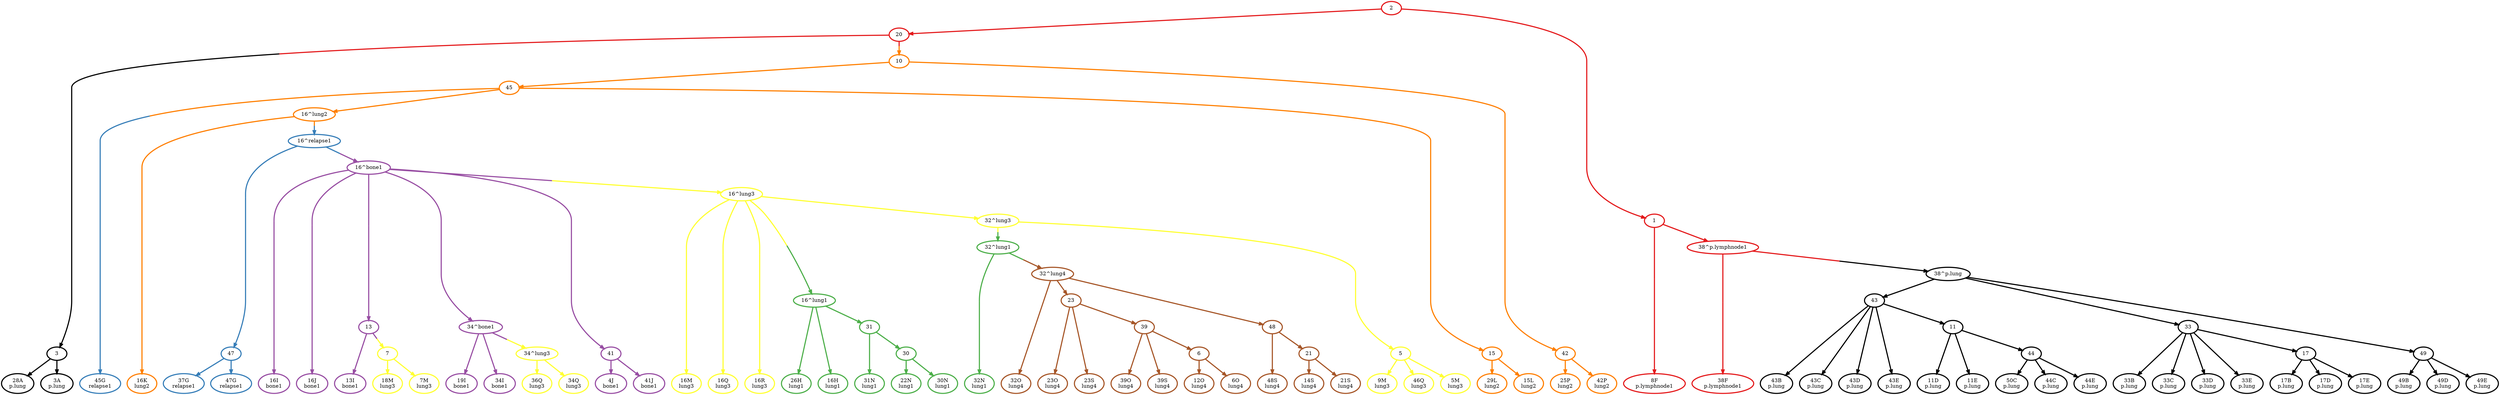 digraph T {
	{
		rank=same
		0 [penwidth=3,colorscheme=set19,color=0,label="28A\np.lung"]
		1 [penwidth=3,colorscheme=set19,color=0,label="3A\np.lung"]
		2 [penwidth=3,colorscheme=set19,color=0,label="43B\np.lung"]
		3 [penwidth=3,colorscheme=set19,color=0,label="43C\np.lung"]
		4 [penwidth=3,colorscheme=set19,color=0,label="43D\np.lung"]
		5 [penwidth=3,colorscheme=set19,color=0,label="43E\np.lung"]
		6 [penwidth=3,colorscheme=set19,color=0,label="11D\np.lung"]
		7 [penwidth=3,colorscheme=set19,color=0,label="11E\np.lung"]
		8 [penwidth=3,colorscheme=set19,color=0,label="33B\np.lung"]
		9 [penwidth=3,colorscheme=set19,color=0,label="33C\np.lung"]
		10 [penwidth=3,colorscheme=set19,color=0,label="33D\np.lung"]
		11 [penwidth=3,colorscheme=set19,color=0,label="33E\np.lung"]
		12 [penwidth=3,colorscheme=set19,color=0,label="50C\np.lung"]
		13 [penwidth=3,colorscheme=set19,color=0,label="44C\np.lung"]
		14 [penwidth=3,colorscheme=set19,color=0,label="44E\np.lung"]
		15 [penwidth=3,colorscheme=set19,color=0,label="17B\np.lung"]
		16 [penwidth=3,colorscheme=set19,color=0,label="17D\np.lung"]
		17 [penwidth=3,colorscheme=set19,color=0,label="17E\np.lung"]
		18 [penwidth=3,colorscheme=set19,color=0,label="49B\np.lung"]
		19 [penwidth=3,colorscheme=set19,color=0,label="49D\np.lung"]
		20 [penwidth=3,colorscheme=set19,color=0,label="49E\np.lung"]
		21 [penwidth=3,colorscheme=set19,color=1,label="8F\np.lymphnode1"]
		22 [penwidth=3,colorscheme=set19,color=1,label="38F\np.lymphnode1"]
		23 [penwidth=3,colorscheme=set19,color=2,label="37G\nrelapse1"]
		24 [penwidth=3,colorscheme=set19,color=2,label="47G\nrelapse1"]
		25 [penwidth=3,colorscheme=set19,color=3,label="32N\nlung1"]
		26 [penwidth=3,colorscheme=set19,color=3,label="26H\nlung1"]
		27 [penwidth=3,colorscheme=set19,color=3,label="16H\nlung1"]
		28 [penwidth=3,colorscheme=set19,color=3,label="31N\nlung1"]
		29 [penwidth=3,colorscheme=set19,color=3,label="22N\nlung1"]
		30 [penwidth=3,colorscheme=set19,color=3,label="30N\nlung1"]
		31 [penwidth=3,colorscheme=set19,color=4,label="13I\nbone1"]
		32 [penwidth=3,colorscheme=set19,color=4,label="16I\nbone1"]
		33 [penwidth=3,colorscheme=set19,color=4,label="16J\nbone1"]
		34 [penwidth=3,colorscheme=set19,color=4,label="19I\nbone1"]
		35 [penwidth=3,colorscheme=set19,color=4,label="34I\nbone1"]
		36 [penwidth=3,colorscheme=set19,color=4,label="4J\nbone1"]
		37 [penwidth=3,colorscheme=set19,color=4,label="41J\nbone1"]
		38 [penwidth=3,colorscheme=set19,color=2,label="45G\nrelapse1"]
		39 [penwidth=3,colorscheme=set19,color=5,label="16K\nlung2"]
		40 [penwidth=3,colorscheme=set19,color=5,label="29L\nlung2"]
		41 [penwidth=3,colorscheme=set19,color=5,label="15L\nlung2"]
		42 [penwidth=3,colorscheme=set19,color=5,label="25P\nlung2"]
		43 [penwidth=3,colorscheme=set19,color=5,label="42P\nlung2"]
		44 [penwidth=3,colorscheme=set19,color=6,label="9M\nlung3"]
		45 [penwidth=3,colorscheme=set19,color=6,label="46Q\nlung3"]
		46 [penwidth=3,colorscheme=set19,color=6,label="5M\nlung3"]
		47 [penwidth=3,colorscheme=set19,color=6,label="18M\nlung3"]
		48 [penwidth=3,colorscheme=set19,color=6,label="7M\nlung3"]
		49 [penwidth=3,colorscheme=set19,color=6,label="16M\nlung3"]
		50 [penwidth=3,colorscheme=set19,color=6,label="16Q\nlung3"]
		51 [penwidth=3,colorscheme=set19,color=6,label="16R\nlung3"]
		52 [penwidth=3,colorscheme=set19,color=6,label="36Q\nlung3"]
		53 [penwidth=3,colorscheme=set19,color=6,label="34Q\nlung3"]
		54 [penwidth=3,colorscheme=set19,color=7,label="32O\nlung4"]
		55 [penwidth=3,colorscheme=set19,color=7,label="39O\nlung4"]
		56 [penwidth=3,colorscheme=set19,color=7,label="39S\nlung4"]
		57 [penwidth=3,colorscheme=set19,color=7,label="12O\nlung4"]
		58 [penwidth=3,colorscheme=set19,color=7,label="6O\nlung4"]
		59 [penwidth=3,colorscheme=set19,color=7,label="48S\nlung4"]
		60 [penwidth=3,colorscheme=set19,color=7,label="14S\nlung4"]
		61 [penwidth=3,colorscheme=set19,color=7,label="21S\nlung4"]
		62 [penwidth=3,colorscheme=set19,color=7,label="23O\nlung4"]
		63 [penwidth=3,colorscheme=set19,color=7,label="23S\nlung4"]
	}
	64 [penwidth=3,colorscheme=set19,color=0,label="3"]
	65 [penwidth=3,colorscheme=set19,color=0,label="43"]
	66 [penwidth=3,colorscheme=set19,color=0,label="11"]
	67 [penwidth=3,colorscheme=set19,color=0,label="44"]
	68 [penwidth=3,colorscheme=set19,color=0,label="38^p.lung"]
	69 [penwidth=3,colorscheme=set19,color=0,label="33"]
	70 [penwidth=3,colorscheme=set19,color=0,label="49"]
	71 [penwidth=3,colorscheme=set19,color=0,label="17"]
	72 [penwidth=3,colorscheme=set19,color=1,label="38^p.lymphnode1"]
	73 [penwidth=3,colorscheme=set19,color=1,label="20"]
	74 [penwidth=3,colorscheme=set19,color=1,label="2"]
	75 [penwidth=3,colorscheme=set19,color=1,label="1"]
	76 [penwidth=3,colorscheme=set19,color=5,label="10"]
	77 [penwidth=3,colorscheme=set19,color=2,label="16^relapse1"]
	78 [penwidth=3,colorscheme=set19,color=2,label="47"]
	79 [penwidth=3,colorscheme=set19,color=4,label="16^bone1"]
	80 [penwidth=3,colorscheme=set19,color=3,label="32^lung1"]
	81 [penwidth=3,colorscheme=set19,color=3,label="16^lung1"]
	82 [penwidth=3,colorscheme=set19,color=3,label="31"]
	83 [penwidth=3,colorscheme=set19,color=3,label="30"]
	84 [penwidth=3,colorscheme=set19,color=7,label="32^lung4"]
	85 [penwidth=3,colorscheme=set19,color=4,label="13"]
	86 [penwidth=3,colorscheme=set19,color=4,label="34^bone1"]
	87 [penwidth=3,colorscheme=set19,color=4,label="41"]
	88 [penwidth=3,colorscheme=set19,color=6,label="16^lung3"]
	89 [penwidth=3,colorscheme=set19,color=6,label="34^lung3"]
	90 [penwidth=3,colorscheme=set19,color=6,label="7"]
	91 [penwidth=3,colorscheme=set19,color=5,label="16^lung2"]
	92 [penwidth=3,colorscheme=set19,color=5,label="45"]
	93 [penwidth=3,colorscheme=set19,color=5,label="42"]
	94 [penwidth=3,colorscheme=set19,color=5,label="15"]
	95 [penwidth=3,colorscheme=set19,color=6,label="32^lung3"]
	96 [penwidth=3,colorscheme=set19,color=6,label="5"]
	97 [penwidth=3,colorscheme=set19,color=7,label="23"]
	98 [penwidth=3,colorscheme=set19,color=7,label="48"]
	99 [penwidth=3,colorscheme=set19,color=7,label="39"]
	100 [penwidth=3,colorscheme=set19,color=7,label="6"]
	101 [penwidth=3,colorscheme=set19,color=7,label="21"]
	64 -> 0 [penwidth=3,colorscheme=set19,color="0;0.5:0"]
	64 -> 1 [penwidth=3,colorscheme=set19,color="0;0.5:0"]
	65 -> 66 [penwidth=3,colorscheme=set19,color="0;0.5:0"]
	65 -> 2 [penwidth=3,colorscheme=set19,color="0;0.5:0"]
	65 -> 3 [penwidth=3,colorscheme=set19,color="0;0.5:0"]
	65 -> 4 [penwidth=3,colorscheme=set19,color="0;0.5:0"]
	65 -> 5 [penwidth=3,colorscheme=set19,color="0;0.5:0"]
	66 -> 67 [penwidth=3,colorscheme=set19,color="0;0.5:0"]
	66 -> 6 [penwidth=3,colorscheme=set19,color="0;0.5:0"]
	66 -> 7 [penwidth=3,colorscheme=set19,color="0;0.5:0"]
	67 -> 12 [penwidth=3,colorscheme=set19,color="0;0.5:0"]
	67 -> 13 [penwidth=3,colorscheme=set19,color="0;0.5:0"]
	67 -> 14 [penwidth=3,colorscheme=set19,color="0;0.5:0"]
	68 -> 69 [penwidth=3,colorscheme=set19,color="0;0.5:0"]
	68 -> 65 [penwidth=3,colorscheme=set19,color="0;0.5:0"]
	68 -> 70 [penwidth=3,colorscheme=set19,color="0;0.5:0"]
	69 -> 71 [penwidth=3,colorscheme=set19,color="0;0.5:0"]
	69 -> 8 [penwidth=3,colorscheme=set19,color="0;0.5:0"]
	69 -> 9 [penwidth=3,colorscheme=set19,color="0;0.5:0"]
	69 -> 10 [penwidth=3,colorscheme=set19,color="0;0.5:0"]
	69 -> 11 [penwidth=3,colorscheme=set19,color="0;0.5:0"]
	70 -> 18 [penwidth=3,colorscheme=set19,color="0;0.5:0"]
	70 -> 19 [penwidth=3,colorscheme=set19,color="0;0.5:0"]
	70 -> 20 [penwidth=3,colorscheme=set19,color="0;0.5:0"]
	71 -> 15 [penwidth=3,colorscheme=set19,color="0;0.5:0"]
	71 -> 16 [penwidth=3,colorscheme=set19,color="0;0.5:0"]
	71 -> 17 [penwidth=3,colorscheme=set19,color="0;0.5:0"]
	72 -> 68 [penwidth=3,colorscheme=set19,color="1;0.5:0"]
	72 -> 22 [penwidth=3,colorscheme=set19,color="1;0.5:1"]
	73 -> 64 [penwidth=3,colorscheme=set19,color="1;0.5:0"]
	73 -> 76 [penwidth=3,colorscheme=set19,color="1;0.5:5"]
	74 -> 75 [penwidth=3,colorscheme=set19,color="1;0.5:1"]
	74 -> 73 [penwidth=3,colorscheme=set19,color="1;0.5:1"]
	75 -> 72 [penwidth=3,colorscheme=set19,color="1;0.5:1"]
	75 -> 21 [penwidth=3,colorscheme=set19,color="1;0.5:1"]
	76 -> 93 [penwidth=3,colorscheme=set19,color="5;0.5:5"]
	76 -> 92 [penwidth=3,colorscheme=set19,color="5;0.5:5"]
	77 -> 78 [penwidth=3,colorscheme=set19,color="2;0.5:2"]
	77 -> 79 [penwidth=3,colorscheme=set19,color="2;0.5:4"]
	78 -> 23 [penwidth=3,colorscheme=set19,color="2;0.5:2"]
	78 -> 24 [penwidth=3,colorscheme=set19,color="2;0.5:2"]
	79 -> 85 [penwidth=3,colorscheme=set19,color="4;0.5:4"]
	79 -> 86 [penwidth=3,colorscheme=set19,color="4;0.5:4"]
	79 -> 87 [penwidth=3,colorscheme=set19,color="4;0.5:4"]
	79 -> 32 [penwidth=3,colorscheme=set19,color="4;0.5:4"]
	79 -> 33 [penwidth=3,colorscheme=set19,color="4;0.5:4"]
	79 -> 88 [penwidth=3,colorscheme=set19,color="4;0.5:6"]
	80 -> 25 [penwidth=3,colorscheme=set19,color="3;0.5:3"]
	80 -> 84 [penwidth=3,colorscheme=set19,color="3;0.5:7"]
	81 -> 82 [penwidth=3,colorscheme=set19,color="3;0.5:3"]
	81 -> 26 [penwidth=3,colorscheme=set19,color="3;0.5:3"]
	81 -> 27 [penwidth=3,colorscheme=set19,color="3;0.5:3"]
	82 -> 83 [penwidth=3,colorscheme=set19,color="3;0.5:3"]
	82 -> 28 [penwidth=3,colorscheme=set19,color="3;0.5:3"]
	83 -> 29 [penwidth=3,colorscheme=set19,color="3;0.5:3"]
	83 -> 30 [penwidth=3,colorscheme=set19,color="3;0.5:3"]
	84 -> 97 [penwidth=3,colorscheme=set19,color="7;0.5:7"]
	84 -> 98 [penwidth=3,colorscheme=set19,color="7;0.5:7"]
	84 -> 54 [penwidth=3,colorscheme=set19,color="7;0.5:7"]
	85 -> 31 [penwidth=3,colorscheme=set19,color="4;0.5:4"]
	85 -> 90 [penwidth=3,colorscheme=set19,color="4;0.5:6"]
	86 -> 34 [penwidth=3,colorscheme=set19,color="4;0.5:4"]
	86 -> 35 [penwidth=3,colorscheme=set19,color="4;0.5:4"]
	86 -> 89 [penwidth=3,colorscheme=set19,color="4;0.5:6"]
	87 -> 36 [penwidth=3,colorscheme=set19,color="4;0.5:4"]
	87 -> 37 [penwidth=3,colorscheme=set19,color="4;0.5:4"]
	88 -> 81 [penwidth=3,colorscheme=set19,color="6;0.5:3"]
	88 -> 95 [penwidth=3,colorscheme=set19,color="6;0.5:6"]
	88 -> 49 [penwidth=3,colorscheme=set19,color="6;0.5:6"]
	88 -> 50 [penwidth=3,colorscheme=set19,color="6;0.5:6"]
	88 -> 51 [penwidth=3,colorscheme=set19,color="6;0.5:6"]
	89 -> 52 [penwidth=3,colorscheme=set19,color="6;0.5:6"]
	89 -> 53 [penwidth=3,colorscheme=set19,color="6;0.5:6"]
	90 -> 47 [penwidth=3,colorscheme=set19,color="6;0.5:6"]
	90 -> 48 [penwidth=3,colorscheme=set19,color="6;0.5:6"]
	91 -> 77 [penwidth=3,colorscheme=set19,color="5;0.5:2"]
	91 -> 39 [penwidth=3,colorscheme=set19,color="5;0.5:5"]
	92 -> 38 [penwidth=3,colorscheme=set19,color="5;0.5:2"]
	92 -> 94 [penwidth=3,colorscheme=set19,color="5;0.5:5"]
	92 -> 91 [penwidth=3,colorscheme=set19,color="5;0.5:5"]
	93 -> 42 [penwidth=3,colorscheme=set19,color="5;0.5:5"]
	93 -> 43 [penwidth=3,colorscheme=set19,color="5;0.5:5"]
	94 -> 40 [penwidth=3,colorscheme=set19,color="5;0.5:5"]
	94 -> 41 [penwidth=3,colorscheme=set19,color="5;0.5:5"]
	95 -> 80 [penwidth=3,colorscheme=set19,color="6;0.5:3"]
	95 -> 96 [penwidth=3,colorscheme=set19,color="6;0.5:6"]
	96 -> 44 [penwidth=3,colorscheme=set19,color="6;0.5:6"]
	96 -> 45 [penwidth=3,colorscheme=set19,color="6;0.5:6"]
	96 -> 46 [penwidth=3,colorscheme=set19,color="6;0.5:6"]
	97 -> 99 [penwidth=3,colorscheme=set19,color="7;0.5:7"]
	97 -> 62 [penwidth=3,colorscheme=set19,color="7;0.5:7"]
	97 -> 63 [penwidth=3,colorscheme=set19,color="7;0.5:7"]
	98 -> 101 [penwidth=3,colorscheme=set19,color="7;0.5:7"]
	98 -> 59 [penwidth=3,colorscheme=set19,color="7;0.5:7"]
	99 -> 100 [penwidth=3,colorscheme=set19,color="7;0.5:7"]
	99 -> 55 [penwidth=3,colorscheme=set19,color="7;0.5:7"]
	99 -> 56 [penwidth=3,colorscheme=set19,color="7;0.5:7"]
	100 -> 57 [penwidth=3,colorscheme=set19,color="7;0.5:7"]
	100 -> 58 [penwidth=3,colorscheme=set19,color="7;0.5:7"]
	101 -> 60 [penwidth=3,colorscheme=set19,color="7;0.5:7"]
	101 -> 61 [penwidth=3,colorscheme=set19,color="7;0.5:7"]
}
